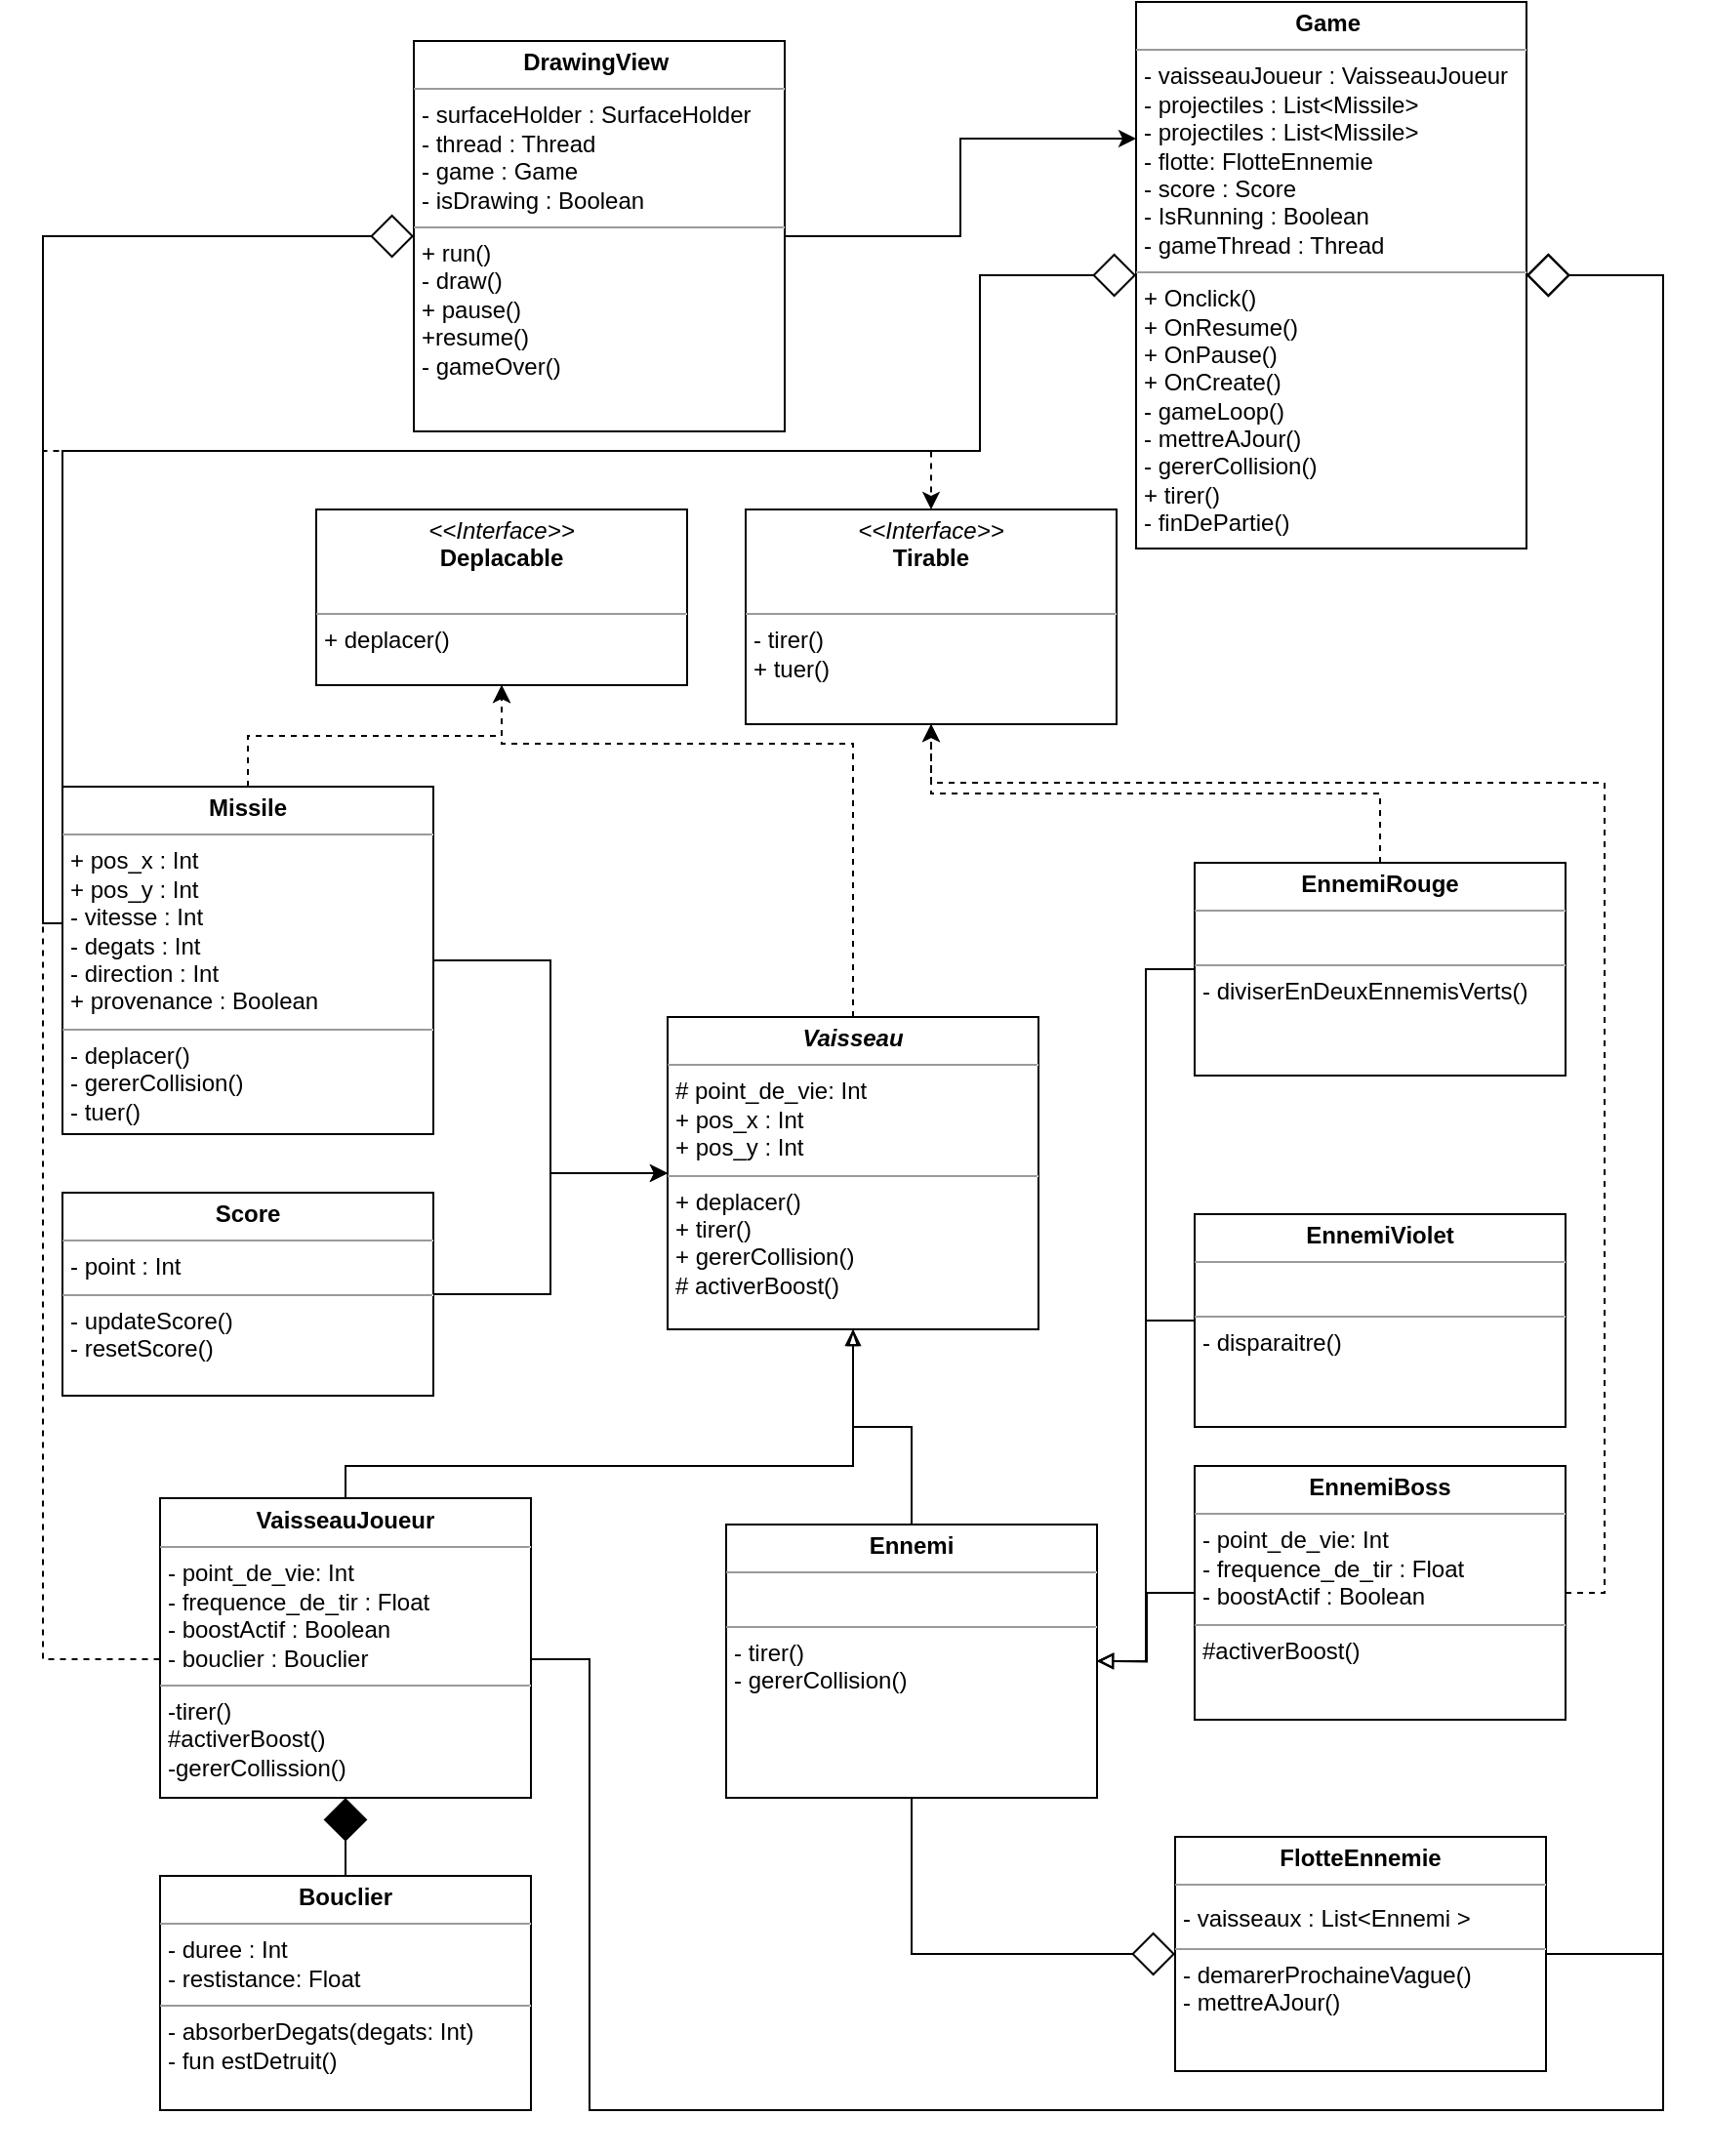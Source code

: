 <mxfile version="26.1.3">
  <diagram name="Page-1" id="c4acf3e9-155e-7222-9cf6-157b1a14988f">
    <mxGraphModel dx="3057" dy="1320" grid="1" gridSize="10" guides="1" tooltips="1" connect="1" arrows="1" fold="1" page="1" pageScale="1" pageWidth="850" pageHeight="1100" background="none" math="0" shadow="0">
      <root>
        <mxCell id="0" />
        <mxCell id="1" parent="0" />
        <mxCell id="62QaWRVeRqETwR_Hx8hf-10" style="edgeStyle=orthogonalEdgeStyle;rounded=0;orthogonalLoop=1;jettySize=auto;html=1;exitX=0.5;exitY=0;exitDx=0;exitDy=0;entryX=0.5;entryY=1;entryDx=0;entryDy=0;endArrow=block;endFill=0;" parent="1" source="5d2195bd80daf111-9" target="5d2195bd80daf111-10" edge="1">
          <mxGeometry relative="1" as="geometry" />
        </mxCell>
        <mxCell id="62QaWRVeRqETwR_Hx8hf-21" style="edgeStyle=orthogonalEdgeStyle;rounded=0;orthogonalLoop=1;jettySize=auto;html=1;exitX=0.5;exitY=1;exitDx=0;exitDy=0;entryX=0;entryY=0.5;entryDx=0;entryDy=0;endArrow=diamond;endFill=0;targetPerimeterSpacing=0;endSize=20;" parent="1" source="5d2195bd80daf111-9" target="62QaWRVeRqETwR_Hx8hf-19" edge="1">
          <mxGeometry relative="1" as="geometry" />
        </mxCell>
        <mxCell id="5d2195bd80daf111-9" value="&lt;p style=&quot;margin:0px;margin-top:4px;text-align:center;&quot;&gt;&lt;b&gt;Ennemi&lt;/b&gt;&lt;/p&gt;&lt;hr size=&quot;1&quot;&gt;&lt;p style=&quot;margin:0px;margin-left:4px;&quot;&gt;&lt;br&gt;&lt;/p&gt;&lt;hr size=&quot;1&quot;&gt;&lt;p style=&quot;margin:0px;margin-left:4px;&quot;&gt;&lt;span style=&quot;background-color: transparent; color: light-dark(rgb(0, 0, 0), rgb(255, 255, 255));&quot;&gt;- tirer()&lt;/span&gt;&lt;/p&gt;&lt;p style=&quot;margin:0px;margin-left:4px;&quot;&gt;&lt;span style=&quot;background-color: transparent; color: light-dark(rgb(0, 0, 0), rgb(255, 255, 255));&quot;&gt;- gererCollision()&lt;/span&gt;&lt;/p&gt;&lt;p style=&quot;margin:0px;margin-left:4px;&quot;&gt;&lt;br&gt;&lt;/p&gt;" style="verticalAlign=top;align=left;overflow=fill;fontSize=12;fontFamily=Helvetica;html=1;rounded=0;shadow=0;comic=0;labelBackgroundColor=none;strokeWidth=1" parent="1" vertex="1">
          <mxGeometry x="360" y="780" width="190" height="140" as="geometry" />
        </mxCell>
        <mxCell id="62QaWRVeRqETwR_Hx8hf-40" style="edgeStyle=orthogonalEdgeStyle;rounded=0;orthogonalLoop=1;jettySize=auto;html=1;exitX=0.5;exitY=0;exitDx=0;exitDy=0;entryX=0.5;entryY=1;entryDx=0;entryDy=0;dashed=1;" parent="1" source="5d2195bd80daf111-10" target="5d2195bd80daf111-19" edge="1">
          <mxGeometry relative="1" as="geometry">
            <Array as="points">
              <mxPoint x="425" y="380" />
              <mxPoint x="245" y="380" />
            </Array>
          </mxGeometry>
        </mxCell>
        <mxCell id="5d2195bd80daf111-10" value="&lt;p style=&quot;margin:0px;margin-top:4px;text-align:center;&quot;&gt;&lt;b&gt;&lt;i&gt;Vaisseau&lt;/i&gt;&lt;/b&gt;&lt;/p&gt;&lt;hr size=&quot;1&quot;&gt;&lt;p style=&quot;margin:0px;margin-left:4px;&quot;&gt;# point_de_vie: Int&lt;/p&gt;&lt;p style=&quot;margin:0px;margin-left:4px;&quot;&gt;+ pos_x : Int&lt;/p&gt;&lt;p style=&quot;margin:0px;margin-left:4px;&quot;&gt;+ pos_y : Int&lt;/p&gt;&lt;hr size=&quot;1&quot;&gt;&lt;p style=&quot;margin:0px;margin-left:4px;&quot;&gt;+ deplacer()&lt;/p&gt;&lt;p style=&quot;margin:0px;margin-left:4px;&quot;&gt;+ tirer()&lt;/p&gt;&lt;p style=&quot;margin:0px;margin-left:4px;&quot;&gt;&lt;span style=&quot;background-color: transparent; color: light-dark(rgb(0, 0, 0), rgb(255, 255, 255));&quot;&gt;+ gererCollision()&lt;/span&gt;&lt;/p&gt;&lt;p style=&quot;margin:0px;margin-left:4px;&quot;&gt;# activerBoost()&lt;/p&gt;" style="verticalAlign=top;align=left;overflow=fill;fontSize=12;fontFamily=Helvetica;html=1;rounded=0;shadow=0;comic=0;labelBackgroundColor=none;strokeWidth=1" parent="1" vertex="1">
          <mxGeometry x="330" y="520" width="190" height="160" as="geometry" />
        </mxCell>
        <mxCell id="62QaWRVeRqETwR_Hx8hf-38" style="edgeStyle=orthogonalEdgeStyle;rounded=0;orthogonalLoop=1;jettySize=auto;html=1;exitX=0;exitY=0.5;exitDx=0;exitDy=0;entryX=0.5;entryY=0;entryDx=0;entryDy=0;dashed=1;" parent="1" source="5d2195bd80daf111-12" target="5d2195bd80daf111-15" edge="1">
          <mxGeometry relative="1" as="geometry">
            <Array as="points">
              <mxPoint x="70" y="849" />
              <mxPoint x="10" y="849" />
              <mxPoint x="10" y="230" />
              <mxPoint x="465" y="230" />
            </Array>
          </mxGeometry>
        </mxCell>
        <mxCell id="62QaWRVeRqETwR_Hx8hf-44" style="edgeStyle=orthogonalEdgeStyle;rounded=0;orthogonalLoop=1;jettySize=auto;html=1;exitX=1;exitY=0.5;exitDx=0;exitDy=0;entryX=1;entryY=0.5;entryDx=0;entryDy=0;endArrow=diamond;endFill=0;endSize=20;" parent="1" source="5d2195bd80daf111-12" target="5d2195bd80daf111-18" edge="1">
          <mxGeometry relative="1" as="geometry">
            <Array as="points">
              <mxPoint x="260" y="849" />
              <mxPoint x="290" y="849" />
              <mxPoint x="290" y="1080" />
              <mxPoint x="840" y="1080" />
              <mxPoint x="840" y="140" />
            </Array>
          </mxGeometry>
        </mxCell>
        <mxCell id="62QaWRVeRqETwR_Hx8hf-49" style="edgeStyle=orthogonalEdgeStyle;rounded=0;orthogonalLoop=1;jettySize=auto;html=1;exitX=0.5;exitY=0;exitDx=0;exitDy=0;entryX=0.5;entryY=1;entryDx=0;entryDy=0;endArrow=blockThin;endFill=0;" parent="1" source="5d2195bd80daf111-12" target="5d2195bd80daf111-10" edge="1">
          <mxGeometry relative="1" as="geometry">
            <Array as="points">
              <mxPoint x="165" y="750" />
              <mxPoint x="425" y="750" />
            </Array>
          </mxGeometry>
        </mxCell>
        <mxCell id="5d2195bd80daf111-12" value="&lt;p style=&quot;margin:0px;margin-top:4px;text-align:center;&quot;&gt;&lt;b&gt;VaisseauJoueur&lt;/b&gt;&lt;/p&gt;&lt;hr size=&quot;1&quot;&gt;&lt;p style=&quot;margin:0px;margin-left:4px;&quot;&gt;- point_de_vie: Int&lt;br&gt;&lt;/p&gt;&lt;p style=&quot;margin:0px;margin-left:4px;&quot;&gt;- frequence_de_tir : Float&lt;/p&gt;&lt;p style=&quot;margin:0px;margin-left:4px;&quot;&gt;- boostActif : Boolean&lt;/p&gt;&lt;p style=&quot;margin:0px;margin-left:4px;&quot;&gt;- bouclier : Bouclier&lt;/p&gt;&lt;hr size=&quot;1&quot;&gt;&lt;p style=&quot;margin:0px;margin-left:4px;&quot;&gt;-tirer()&lt;/p&gt;&lt;p style=&quot;margin:0px;margin-left:4px;&quot;&gt;#activerBoost()&lt;/p&gt;&lt;p style=&quot;margin:0px;margin-left:4px;&quot;&gt;-gererCollission()&lt;/p&gt;&lt;p style=&quot;margin:0px;margin-left:4px;&quot;&gt;&lt;br&gt;&lt;/p&gt;" style="verticalAlign=top;align=left;overflow=fill;fontSize=12;fontFamily=Helvetica;html=1;rounded=0;shadow=0;comic=0;labelBackgroundColor=none;strokeWidth=1" parent="1" vertex="1">
          <mxGeometry x="70" y="766.5" width="190" height="153.5" as="geometry" />
        </mxCell>
        <mxCell id="5d2195bd80daf111-15" value="&lt;p style=&quot;margin:0px;margin-top:4px;text-align:center;&quot;&gt;&lt;i&gt;&amp;lt;&amp;lt;Interface&amp;gt;&amp;gt;&lt;/i&gt;&lt;br&gt;&lt;b&gt;Tirable&lt;/b&gt;&lt;/p&gt;&lt;p style=&quot;margin:0px;margin-left:4px;&quot;&gt;&lt;br&gt;&lt;/p&gt;&lt;hr size=&quot;1&quot;&gt;&lt;p style=&quot;margin:0px;margin-left:4px;&quot;&gt;- tirer()&lt;br&gt;+ tuer()&lt;/p&gt;" style="verticalAlign=top;align=left;overflow=fill;fontSize=12;fontFamily=Helvetica;html=1;rounded=0;shadow=0;comic=0;labelBackgroundColor=none;strokeWidth=1" parent="1" vertex="1">
          <mxGeometry x="370" y="260" width="190" height="110" as="geometry" />
        </mxCell>
        <mxCell id="5d2195bd80daf111-18" value="&lt;p style=&quot;margin:0px;margin-top:4px;text-align:center;&quot;&gt;&lt;b&gt;Game&amp;nbsp;&lt;/b&gt;&lt;/p&gt;&lt;hr size=&quot;1&quot;&gt;&lt;p style=&quot;margin:0px;margin-left:4px;&quot;&gt;- vaisseauJoueur : VaisseauJoueur&lt;/p&gt;&lt;p style=&quot;margin:0px;margin-left:4px;&quot;&gt;- projectiles : List&amp;lt;Missile&amp;gt;&lt;/p&gt;&lt;p style=&quot;margin:0px;margin-left:4px;&quot;&gt;- projectiles : List&amp;lt;Missile&amp;gt;&lt;br&gt;- flotte: FlotteEnnemie&lt;/p&gt;&lt;p style=&quot;margin:0px;margin-left:4px;&quot;&gt;- score : Score&lt;/p&gt;&lt;p style=&quot;margin:0px;margin-left:4px;&quot;&gt;- IsRunning : Boolean&lt;/p&gt;&lt;p style=&quot;margin:0px;margin-left:4px;&quot;&gt;- gameThread : Thread&lt;/p&gt;&lt;hr size=&quot;1&quot;&gt;&lt;p style=&quot;margin:0px;margin-left:4px;&quot;&gt;+ Onclick()&lt;/p&gt;&lt;p style=&quot;margin:0px;margin-left:4px;&quot;&gt;+ OnResume()&lt;/p&gt;&lt;p style=&quot;margin:0px;margin-left:4px;&quot;&gt;+ OnPause()&lt;/p&gt;&lt;p style=&quot;margin:0px;margin-left:4px;&quot;&gt;+ OnCreate()&lt;/p&gt;&lt;p style=&quot;margin:0px;margin-left:4px;&quot;&gt;- gameLoop()&lt;/p&gt;&lt;p style=&quot;margin:0px;margin-left:4px;&quot;&gt;- mettreAJour()&lt;/p&gt;&lt;p style=&quot;margin:0px;margin-left:4px;&quot;&gt;- gererCollision()&lt;/p&gt;&lt;p style=&quot;margin:0px;margin-left:4px;&quot;&gt;+ tirer()&lt;/p&gt;&lt;p style=&quot;margin:0px;margin-left:4px;&quot;&gt;- finDePartie()&lt;/p&gt;" style="verticalAlign=top;align=left;overflow=fill;fontSize=12;fontFamily=Helvetica;html=1;rounded=0;shadow=0;comic=0;labelBackgroundColor=none;strokeWidth=1" parent="1" vertex="1">
          <mxGeometry x="570" width="200" height="280" as="geometry" />
        </mxCell>
        <mxCell id="5d2195bd80daf111-19" value="&lt;p style=&quot;margin:0px;margin-top:4px;text-align:center;&quot;&gt;&lt;i&gt;&amp;lt;&amp;lt;Interface&amp;gt;&amp;gt;&lt;/i&gt;&lt;br&gt;&lt;b&gt;Deplacable&lt;/b&gt;&lt;/p&gt;&lt;p style=&quot;margin:0px;margin-left:4px;&quot;&gt;&lt;br&gt;&lt;/p&gt;&lt;hr size=&quot;1&quot;&gt;&lt;p style=&quot;margin:0px;margin-left:4px;&quot;&gt;+ deplacer()&lt;br&gt;&lt;br&gt;&lt;/p&gt;" style="verticalAlign=top;align=left;overflow=fill;fontSize=12;fontFamily=Helvetica;html=1;rounded=0;shadow=0;comic=0;labelBackgroundColor=none;strokeWidth=1" parent="1" vertex="1">
          <mxGeometry x="150" y="260" width="190" height="90" as="geometry" />
        </mxCell>
        <mxCell id="62QaWRVeRqETwR_Hx8hf-22" style="edgeStyle=orthogonalEdgeStyle;rounded=0;orthogonalLoop=1;jettySize=auto;html=1;exitX=1;exitY=0.5;exitDx=0;exitDy=0;entryX=0;entryY=0.5;entryDx=0;entryDy=0;" parent="1" source="5d2195bd80daf111-20" target="5d2195bd80daf111-10" edge="1">
          <mxGeometry relative="1" as="geometry" />
        </mxCell>
        <mxCell id="62QaWRVeRqETwR_Hx8hf-39" style="edgeStyle=orthogonalEdgeStyle;rounded=0;orthogonalLoop=1;jettySize=auto;html=1;exitX=0.5;exitY=0;exitDx=0;exitDy=0;entryX=0.5;entryY=1;entryDx=0;entryDy=0;dashed=1;" parent="1" source="5d2195bd80daf111-20" target="5d2195bd80daf111-19" edge="1">
          <mxGeometry relative="1" as="geometry" />
        </mxCell>
        <mxCell id="62QaWRVeRqETwR_Hx8hf-47" style="edgeStyle=orthogonalEdgeStyle;rounded=0;orthogonalLoop=1;jettySize=auto;html=1;exitX=0;exitY=0.5;exitDx=0;exitDy=0;entryX=0;entryY=0.5;entryDx=0;entryDy=0;endArrow=diamond;endFill=0;endSize=20;" parent="1" source="5d2195bd80daf111-20" target="62QaWRVeRqETwR_Hx8hf-35" edge="1">
          <mxGeometry relative="1" as="geometry">
            <Array as="points">
              <mxPoint x="20" y="472" />
              <mxPoint x="10" y="472" />
              <mxPoint x="10" y="120" />
            </Array>
          </mxGeometry>
        </mxCell>
        <mxCell id="62QaWRVeRqETwR_Hx8hf-48" style="edgeStyle=orthogonalEdgeStyle;rounded=0;orthogonalLoop=1;jettySize=auto;html=1;exitX=0;exitY=0.5;exitDx=0;exitDy=0;entryX=0;entryY=0.5;entryDx=0;entryDy=0;endArrow=diamond;endFill=0;endSize=20;" parent="1" source="5d2195bd80daf111-20" target="5d2195bd80daf111-18" edge="1">
          <mxGeometry relative="1" as="geometry">
            <Array as="points">
              <mxPoint x="20" y="230" />
              <mxPoint x="490" y="230" />
              <mxPoint x="490" y="140" />
            </Array>
          </mxGeometry>
        </mxCell>
        <mxCell id="5d2195bd80daf111-20" value="&lt;p style=&quot;margin:0px;margin-top:4px;text-align:center;&quot;&gt;&lt;b&gt;Missile&lt;/b&gt;&lt;/p&gt;&lt;hr size=&quot;1&quot;&gt;&lt;p style=&quot;margin:0px;margin-left:4px;&quot;&gt;+ pos_x : Int&lt;br&gt;&lt;/p&gt;&lt;p style=&quot;margin:0px;margin-left:4px;&quot;&gt;+ pos_y : Int&lt;/p&gt;&lt;p style=&quot;margin:0px;margin-left:4px;&quot;&gt;- vitesse : Int&lt;/p&gt;&lt;p style=&quot;margin:0px;margin-left:4px;&quot;&gt;- degats : Int&lt;/p&gt;&lt;p style=&quot;margin:0px;margin-left:4px;&quot;&gt;- direction : Int&lt;/p&gt;&lt;p style=&quot;margin:0px;margin-left:4px;&quot;&gt;+ provenance : Boolean&lt;/p&gt;&lt;hr size=&quot;1&quot;&gt;&lt;p style=&quot;margin:0px;margin-left:4px;&quot;&gt;- deplacer()&lt;/p&gt;&lt;p style=&quot;margin:0px;margin-left:4px;&quot;&gt;- gererCollision()&lt;/p&gt;&lt;p style=&quot;margin:0px;margin-left:4px;&quot;&gt;- tuer()&lt;/p&gt;&lt;p style=&quot;margin:0px;margin-left:4px;&quot;&gt;&lt;br&gt;&lt;/p&gt;&lt;p style=&quot;margin:0px;margin-left:4px;&quot;&gt;&lt;br&gt;&lt;/p&gt;" style="verticalAlign=top;align=left;overflow=fill;fontSize=12;fontFamily=Helvetica;html=1;rounded=0;shadow=0;comic=0;labelBackgroundColor=none;strokeWidth=1" parent="1" vertex="1">
          <mxGeometry x="20" y="402" width="190" height="178" as="geometry" />
        </mxCell>
        <mxCell id="62QaWRVeRqETwR_Hx8hf-14" style="edgeStyle=orthogonalEdgeStyle;rounded=0;orthogonalLoop=1;jettySize=auto;html=1;exitX=0;exitY=0.5;exitDx=0;exitDy=0;entryX=1;entryY=0.5;entryDx=0;entryDy=0;endArrow=block;endFill=0;" parent="1" source="62QaWRVeRqETwR_Hx8hf-12" target="5d2195bd80daf111-9" edge="1">
          <mxGeometry relative="1" as="geometry" />
        </mxCell>
        <mxCell id="62QaWRVeRqETwR_Hx8hf-42" style="edgeStyle=orthogonalEdgeStyle;rounded=0;orthogonalLoop=1;jettySize=auto;html=1;exitX=0.5;exitY=0;exitDx=0;exitDy=0;entryX=0.5;entryY=1;entryDx=0;entryDy=0;dashed=1;" parent="1" source="62QaWRVeRqETwR_Hx8hf-12" target="5d2195bd80daf111-15" edge="1">
          <mxGeometry relative="1" as="geometry" />
        </mxCell>
        <mxCell id="62QaWRVeRqETwR_Hx8hf-12" value="&lt;p style=&quot;margin:0px;margin-top:4px;text-align:center;&quot;&gt;&lt;b&gt;EnnemiRouge&lt;/b&gt;&lt;/p&gt;&lt;hr size=&quot;1&quot;&gt;&lt;p style=&quot;margin:0px;margin-left:4px;&quot;&gt;&lt;br&gt;&lt;/p&gt;&lt;hr size=&quot;1&quot;&gt;&lt;p style=&quot;margin:0px;margin-left:4px;&quot;&gt;- diviserEnDeuxEnnemisVerts()&lt;br&gt;&lt;br&gt;&lt;/p&gt;" style="verticalAlign=top;align=left;overflow=fill;fontSize=12;fontFamily=Helvetica;html=1;rounded=0;shadow=0;comic=0;labelBackgroundColor=none;strokeWidth=1" parent="1" vertex="1">
          <mxGeometry x="600" y="441" width="190" height="109" as="geometry" />
        </mxCell>
        <mxCell id="62QaWRVeRqETwR_Hx8hf-16" style="edgeStyle=orthogonalEdgeStyle;rounded=0;orthogonalLoop=1;jettySize=auto;html=1;exitX=0;exitY=0.5;exitDx=0;exitDy=0;entryX=1;entryY=0.5;entryDx=0;entryDy=0;endArrow=block;endFill=0;" parent="1" source="62QaWRVeRqETwR_Hx8hf-13" target="5d2195bd80daf111-9" edge="1">
          <mxGeometry relative="1" as="geometry" />
        </mxCell>
        <mxCell id="62QaWRVeRqETwR_Hx8hf-13" value="&lt;p style=&quot;margin:0px;margin-top:4px;text-align:center;&quot;&gt;&lt;b&gt;EnnemiViolet&lt;/b&gt;&lt;/p&gt;&lt;hr size=&quot;1&quot;&gt;&lt;p style=&quot;margin:0px;margin-left:4px;&quot;&gt;&lt;br&gt;&lt;/p&gt;&lt;hr size=&quot;1&quot;&gt;&lt;p style=&quot;margin:0px;margin-left:4px;&quot;&gt;- disparaitre()&lt;br&gt;&lt;/p&gt;" style="verticalAlign=top;align=left;overflow=fill;fontSize=12;fontFamily=Helvetica;html=1;rounded=0;shadow=0;comic=0;labelBackgroundColor=none;strokeWidth=1" parent="1" vertex="1">
          <mxGeometry x="600" y="621" width="190" height="109" as="geometry" />
        </mxCell>
        <mxCell id="62QaWRVeRqETwR_Hx8hf-18" style="edgeStyle=orthogonalEdgeStyle;rounded=0;orthogonalLoop=1;jettySize=auto;html=1;exitX=0;exitY=0.5;exitDx=0;exitDy=0;endArrow=block;endFill=0;" parent="1" source="62QaWRVeRqETwR_Hx8hf-17" edge="1">
          <mxGeometry relative="1" as="geometry">
            <mxPoint x="550" y="849.818" as="targetPoint" />
          </mxGeometry>
        </mxCell>
        <mxCell id="62QaWRVeRqETwR_Hx8hf-41" style="edgeStyle=orthogonalEdgeStyle;rounded=0;orthogonalLoop=1;jettySize=auto;html=1;exitX=1;exitY=0.5;exitDx=0;exitDy=0;dashed=1;entryX=0.5;entryY=1;entryDx=0;entryDy=0;" parent="1" source="62QaWRVeRqETwR_Hx8hf-17" target="5d2195bd80daf111-15" edge="1">
          <mxGeometry relative="1" as="geometry">
            <Array as="points">
              <mxPoint x="810" y="815" />
              <mxPoint x="810" y="400" />
              <mxPoint x="465" y="400" />
            </Array>
          </mxGeometry>
        </mxCell>
        <mxCell id="62QaWRVeRqETwR_Hx8hf-17" value="&lt;p style=&quot;margin:0px;margin-top:4px;text-align:center;&quot;&gt;&lt;b&gt;EnnemiBoss&lt;/b&gt;&lt;/p&gt;&lt;hr size=&quot;1&quot;&gt;&lt;p style=&quot;margin:0px;margin-left:4px;&quot;&gt;- point_de_vie: Int&lt;/p&gt;&lt;p style=&quot;margin:0px;margin-left:4px;&quot;&gt;- frequence_de_tir : Float&lt;/p&gt;&lt;p style=&quot;margin:0px;margin-left:4px;&quot;&gt;- boostActif : Boolean&lt;/p&gt;&lt;hr size=&quot;1&quot;&gt;&lt;p style=&quot;margin:0px;margin-left:4px;&quot;&gt;#activerBoost()&lt;/p&gt;&lt;p style=&quot;margin:0px;margin-left:4px;&quot;&gt;&lt;br&gt;&lt;br&gt;&lt;/p&gt;" style="verticalAlign=top;align=left;overflow=fill;fontSize=12;fontFamily=Helvetica;html=1;rounded=0;shadow=0;comic=0;labelBackgroundColor=none;strokeWidth=1" parent="1" vertex="1">
          <mxGeometry x="600" y="750" width="190" height="130" as="geometry" />
        </mxCell>
        <mxCell id="62QaWRVeRqETwR_Hx8hf-46" style="edgeStyle=orthogonalEdgeStyle;rounded=0;orthogonalLoop=1;jettySize=auto;html=1;exitX=1;exitY=0.5;exitDx=0;exitDy=0;entryX=1;entryY=0.5;entryDx=0;entryDy=0;endArrow=diamond;endFill=0;endSize=20;" parent="1" source="62QaWRVeRqETwR_Hx8hf-19" target="5d2195bd80daf111-18" edge="1">
          <mxGeometry relative="1" as="geometry">
            <Array as="points">
              <mxPoint x="840" y="1000" />
              <mxPoint x="840" y="140" />
            </Array>
          </mxGeometry>
        </mxCell>
        <mxCell id="62QaWRVeRqETwR_Hx8hf-19" value="&lt;p style=&quot;margin:0px;margin-top:4px;text-align:center;&quot;&gt;&lt;b&gt;FlotteEnnemie&lt;/b&gt;&lt;/p&gt;&lt;hr size=&quot;1&quot;&gt;&lt;p style=&quot;margin:0px;margin-left:4px;&quot;&gt;- vaisseaux : List&amp;lt;Ennemi &amp;gt;&lt;span style=&quot;font-size: 12pt; text-indent: -18pt; text-wrap-mode: wrap; background-color: transparent; color: light-dark(rgb(0, 0, 0), rgb(255, 255, 255)); font-family: Symbol;&quot;&gt;&lt;span style=&quot;font-variant-numeric: normal; font-variant-east-asian: normal; font-variant-alternates: normal; font-size-adjust: none; font-kerning: auto; font-optical-sizing: auto; font-feature-settings: normal; font-variation-settings: normal; font-variant-position: normal; font-variant-emoji: normal; font-stretch: normal; font-size: 7pt; line-height: normal; font-family: &amp;quot;Times New Roman&amp;quot;;&quot;&gt;&amp;nbsp; &amp;nbsp; &amp;nbsp;&amp;nbsp;&lt;/span&gt;&lt;/span&gt;&lt;/p&gt;&lt;p style=&quot;margin: 0cm 0cm 0cm 108pt; font-size: 12pt; font-family: Aptos, sans-serif; text-wrap-mode: wrap; text-indent: -18pt;&quot; class=&quot;MsoListParagraph&quot;&gt;&lt;/p&gt;&lt;hr size=&quot;1&quot;&gt;&lt;p style=&quot;margin:0px;margin-left:4px;&quot;&gt;- demarerProchaineVague()&lt;/p&gt;&lt;p style=&quot;margin:0px;margin-left:4px;&quot;&gt;- mettreAJour()&lt;/p&gt;" style="verticalAlign=top;align=left;overflow=fill;fontSize=12;fontFamily=Helvetica;html=1;rounded=0;shadow=0;comic=0;labelBackgroundColor=none;strokeWidth=1" parent="1" vertex="1">
          <mxGeometry x="590" y="940" width="190" height="120" as="geometry" />
        </mxCell>
        <mxCell id="62QaWRVeRqETwR_Hx8hf-26" style="edgeStyle=orthogonalEdgeStyle;rounded=0;orthogonalLoop=1;jettySize=auto;html=1;exitX=1;exitY=0.5;exitDx=0;exitDy=0;entryX=0;entryY=0.5;entryDx=0;entryDy=0;" parent="1" source="62QaWRVeRqETwR_Hx8hf-23" target="5d2195bd80daf111-10" edge="1">
          <mxGeometry relative="1" as="geometry" />
        </mxCell>
        <mxCell id="62QaWRVeRqETwR_Hx8hf-23" value="&lt;p style=&quot;margin:0px;margin-top:4px;text-align:center;&quot;&gt;&lt;b&gt;Score&lt;/b&gt;&lt;/p&gt;&lt;hr size=&quot;1&quot;&gt;&lt;p style=&quot;margin:0px;margin-left:4px;&quot;&gt;- point : Int&lt;/p&gt;&lt;hr size=&quot;1&quot;&gt;&lt;p style=&quot;margin:0px;margin-left:4px;&quot;&gt;- updateScore()&lt;/p&gt;&lt;p style=&quot;margin:0px;margin-left:4px;&quot;&gt;- resetScore()&lt;/p&gt;" style="verticalAlign=top;align=left;overflow=fill;fontSize=12;fontFamily=Helvetica;html=1;rounded=0;shadow=0;comic=0;labelBackgroundColor=none;strokeWidth=1" parent="1" vertex="1">
          <mxGeometry x="20" y="610" width="190" height="104" as="geometry" />
        </mxCell>
        <mxCell id="62QaWRVeRqETwR_Hx8hf-36" style="edgeStyle=orthogonalEdgeStyle;rounded=0;orthogonalLoop=1;jettySize=auto;html=1;exitX=0.5;exitY=0;exitDx=0;exitDy=0;entryX=0.5;entryY=1;entryDx=0;entryDy=0;endArrow=diamond;endFill=1;endSize=20;" parent="1" source="62QaWRVeRqETwR_Hx8hf-27" target="5d2195bd80daf111-12" edge="1">
          <mxGeometry relative="1" as="geometry" />
        </mxCell>
        <mxCell id="62QaWRVeRqETwR_Hx8hf-27" value="&lt;p style=&quot;margin:0px;margin-top:4px;text-align:center;&quot;&gt;&lt;b&gt;Bouclier&lt;/b&gt;&lt;/p&gt;&lt;hr size=&quot;1&quot;&gt;&lt;p style=&quot;margin:0px;margin-left:4px;&quot;&gt;- duree : Int&lt;br&gt;- restistance: Float&lt;/p&gt;&lt;hr size=&quot;1&quot;&gt;&lt;p style=&quot;margin:0px;margin-left:4px;&quot;&gt;-&amp;nbsp;&lt;span style=&quot;background-color: transparent; color: light-dark(rgb(0, 0, 0), rgb(255, 255, 255));&quot;&gt;absorberDegats(degats: Int)&lt;/span&gt;&lt;/p&gt;&lt;p style=&quot;margin:0px;margin-left:4px;&quot;&gt;- fun estDetruit()&lt;/p&gt;&lt;p style=&quot;margin:0px;margin-left:4px;&quot;&gt;&lt;br&gt;&lt;/p&gt;" style="verticalAlign=top;align=left;overflow=fill;fontSize=12;fontFamily=Helvetica;html=1;rounded=0;shadow=0;comic=0;labelBackgroundColor=none;strokeWidth=1" parent="1" vertex="1">
          <mxGeometry x="70" y="960" width="190" height="120" as="geometry" />
        </mxCell>
        <mxCell id="_vCCF0hSK18hMk93YbSK-3" style="edgeStyle=orthogonalEdgeStyle;rounded=0;orthogonalLoop=1;jettySize=auto;html=1;exitX=1;exitY=0.5;exitDx=0;exitDy=0;entryX=0;entryY=0.25;entryDx=0;entryDy=0;" edge="1" parent="1" source="62QaWRVeRqETwR_Hx8hf-35" target="5d2195bd80daf111-18">
          <mxGeometry relative="1" as="geometry" />
        </mxCell>
        <mxCell id="62QaWRVeRqETwR_Hx8hf-35" value="&lt;p style=&quot;margin:0px;margin-top:4px;text-align:center;&quot;&gt;&lt;b style=&quot;background-color: transparent; color: light-dark(rgb(0, 0, 0), rgb(255, 255, 255));&quot;&gt;DrawingView&amp;nbsp;&lt;/b&gt;&lt;/p&gt;&lt;hr size=&quot;1&quot;&gt;&lt;p style=&quot;margin:0px;margin-left:4px;&quot;&gt;- surfaceHolder : SurfaceHolder&amp;nbsp;&lt;/p&gt;&lt;p style=&quot;margin:0px;margin-left:4px;&quot;&gt;- thread : Thread&lt;/p&gt;&lt;p style=&quot;margin:0px;margin-left:4px;&quot;&gt;- game : Game&lt;/p&gt;&lt;p style=&quot;margin:0px;margin-left:4px;&quot;&gt;- isDrawing : Boolean&lt;/p&gt;&lt;hr size=&quot;1&quot;&gt;&lt;p style=&quot;margin:0px;margin-left:4px;&quot;&gt;+ run()&lt;/p&gt;&lt;p style=&quot;margin:0px;margin-left:4px;&quot;&gt;- draw()&lt;/p&gt;&lt;p style=&quot;margin:0px;margin-left:4px;&quot;&gt;+ pause()&lt;/p&gt;&lt;p style=&quot;margin:0px;margin-left:4px;&quot;&gt;+resume()&lt;/p&gt;&lt;p style=&quot;margin:0px;margin-left:4px;&quot;&gt;- gameOver()&lt;/p&gt;" style="verticalAlign=top;align=left;overflow=fill;fontSize=12;fontFamily=Helvetica;html=1;rounded=0;shadow=0;comic=0;labelBackgroundColor=none;strokeWidth=1" parent="1" vertex="1">
          <mxGeometry x="200" y="20" width="190" height="200" as="geometry" />
        </mxCell>
        <mxCell id="62QaWRVeRqETwR_Hx8hf-50" style="edgeStyle=orthogonalEdgeStyle;rounded=0;orthogonalLoop=1;jettySize=auto;html=1;exitX=0.5;exitY=1;exitDx=0;exitDy=0;" parent="1" source="62QaWRVeRqETwR_Hx8hf-23" target="62QaWRVeRqETwR_Hx8hf-23" edge="1">
          <mxGeometry relative="1" as="geometry" />
        </mxCell>
      </root>
    </mxGraphModel>
  </diagram>
</mxfile>
